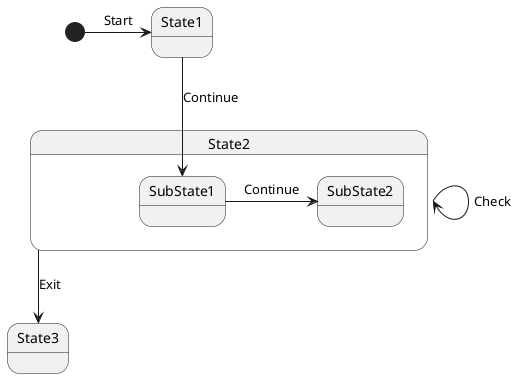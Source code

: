 @startuml
'namespace EtAlii.Generators.MicroMachine.Tests
'class MyNestedStateMachine1Base
'using System.Text

[*] -> State1 : Start
state State2 {
    State2 -> State2 : Check
    SubState1 -> SubState2 : Continue
}
State1 --> SubState1 : Continue
State2 --> State3 : Exit
@enduml
